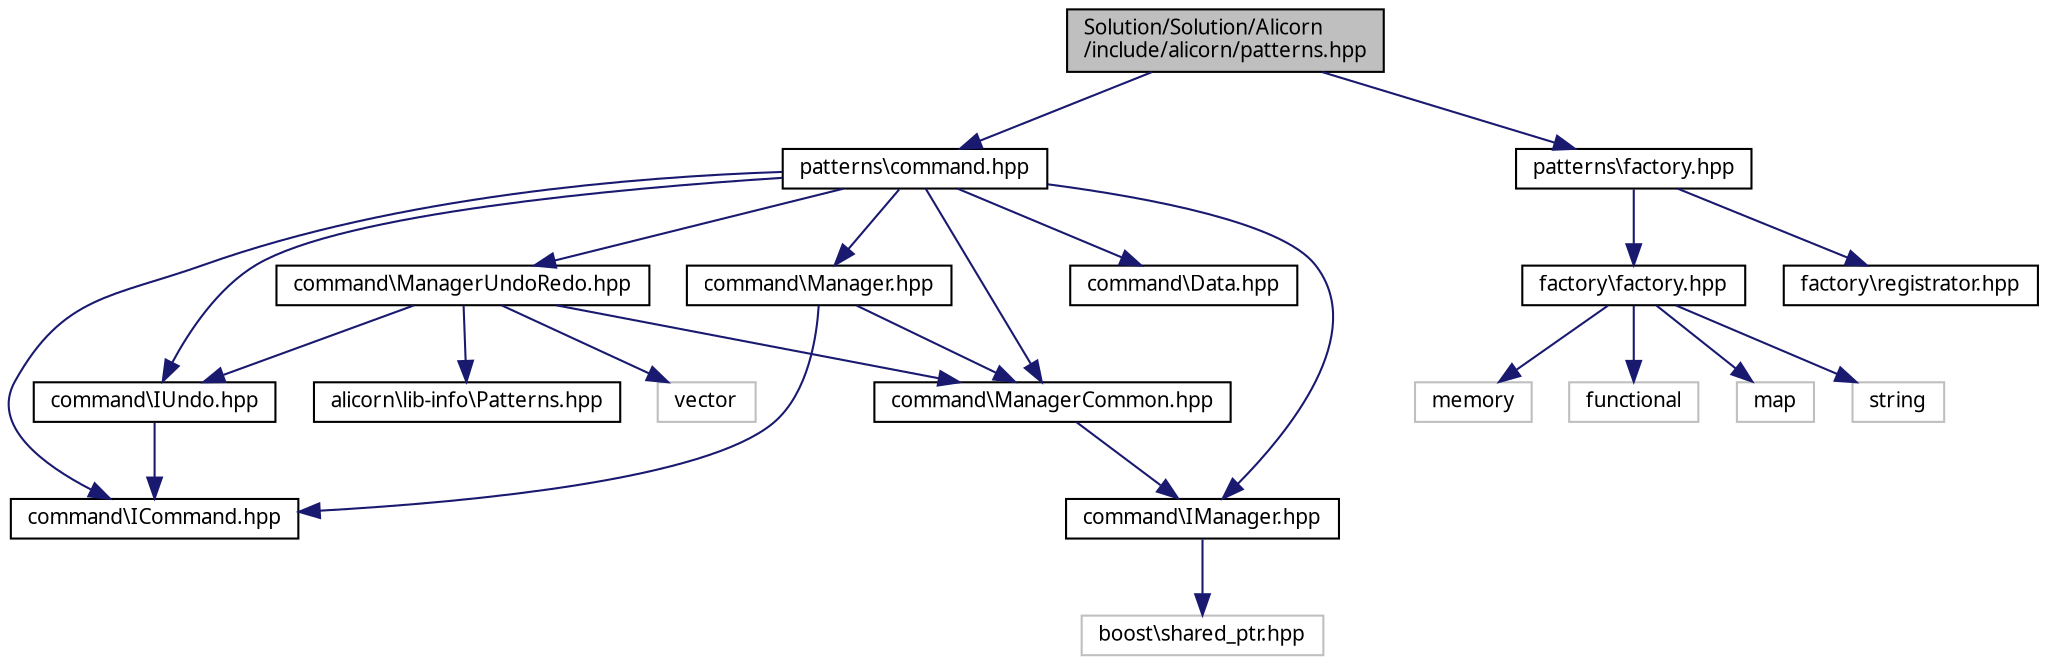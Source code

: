 digraph "Solution/Solution/Alicorn/include/alicorn/patterns.hpp"
{
 // INTERACTIVE_SVG=YES
  edge [fontname="Verdana",fontsize="10",labelfontname="Verdana",labelfontsize="10"];
  node [fontname="Verdana",fontsize="10",shape=record];
  Node1 [label="Solution/Solution/Alicorn\l/include/alicorn/patterns.hpp",height=0.2,width=0.4,color="black", fillcolor="grey75", style="filled", fontcolor="black"];
  Node1 -> Node2 [color="midnightblue",fontsize="10",style="solid",fontname="Verdana"];
  Node2 [label="patterns\\command.hpp",height=0.2,width=0.4,color="black", fillcolor="white", style="filled",URL="$a00372_source.html"];
  Node2 -> Node3 [color="midnightblue",fontsize="10",style="solid",fontname="Verdana"];
  Node3 [label="command\\ICommand.hpp",height=0.2,width=0.4,color="black", fillcolor="white", style="filled",URL="$a00374_source.html"];
  Node2 -> Node4 [color="midnightblue",fontsize="10",style="solid",fontname="Verdana"];
  Node4 [label="command\\IUndo.hpp",height=0.2,width=0.4,color="black", fillcolor="white", style="filled",URL="$a00376_source.html"];
  Node4 -> Node3 [color="midnightblue",fontsize="10",style="solid",fontname="Verdana"];
  Node2 -> Node5 [color="midnightblue",fontsize="10",style="solid",fontname="Verdana"];
  Node5 [label="command\\Data.hpp",height=0.2,width=0.4,color="black", fillcolor="white", style="filled",URL="$a00373_source.html"];
  Node2 -> Node6 [color="midnightblue",fontsize="10",style="solid",fontname="Verdana"];
  Node6 [label="command\\IManager.hpp",height=0.2,width=0.4,color="black", fillcolor="white", style="filled",URL="$a00375_source.html"];
  Node6 -> Node7 [color="midnightblue",fontsize="10",style="solid",fontname="Verdana"];
  Node7 [label="boost\\shared_ptr.hpp",height=0.2,width=0.4,color="grey75", fillcolor="white", style="filled"];
  Node2 -> Node8 [color="midnightblue",fontsize="10",style="solid",fontname="Verdana"];
  Node8 [label="command\\ManagerCommon.hpp",height=0.2,width=0.4,color="black", fillcolor="white", style="filled",URL="$a00378_source.html"];
  Node8 -> Node6 [color="midnightblue",fontsize="10",style="solid",fontname="Verdana"];
  Node2 -> Node9 [color="midnightblue",fontsize="10",style="solid",fontname="Verdana"];
  Node9 [label="command\\Manager.hpp",height=0.2,width=0.4,color="black", fillcolor="white", style="filled",URL="$a00377_source.html"];
  Node9 -> Node8 [color="midnightblue",fontsize="10",style="solid",fontname="Verdana"];
  Node9 -> Node3 [color="midnightblue",fontsize="10",style="solid",fontname="Verdana"];
  Node2 -> Node10 [color="midnightblue",fontsize="10",style="solid",fontname="Verdana"];
  Node10 [label="command\\ManagerUndoRedo.hpp",height=0.2,width=0.4,color="black", fillcolor="white", style="filled",URL="$a00381_source.html"];
  Node10 -> Node11 [color="midnightblue",fontsize="10",style="solid",fontname="Verdana"];
  Node11 [label="vector",height=0.2,width=0.4,color="grey75", fillcolor="white", style="filled"];
  Node10 -> Node12 [color="midnightblue",fontsize="10",style="solid",fontname="Verdana"];
  Node12 [label="alicorn\\lib-info\\Patterns.hpp",height=0.2,width=0.4,color="black", fillcolor="white", style="filled",URL="$a00324_source.html"];
  Node10 -> Node8 [color="midnightblue",fontsize="10",style="solid",fontname="Verdana"];
  Node10 -> Node4 [color="midnightblue",fontsize="10",style="solid",fontname="Verdana"];
  Node1 -> Node13 [color="midnightblue",fontsize="10",style="solid",fontname="Verdana"];
  Node13 [label="patterns\\factory.hpp",height=0.2,width=0.4,color="black", fillcolor="white", style="filled",URL="$a00383_source.html"];
  Node13 -> Node14 [color="midnightblue",fontsize="10",style="solid",fontname="Verdana"];
  Node14 [label="factory\\factory.hpp",height=0.2,width=0.4,color="black", fillcolor="white", style="filled",URL="$a00382_source.html"];
  Node14 -> Node15 [color="midnightblue",fontsize="10",style="solid",fontname="Verdana"];
  Node15 [label="map",height=0.2,width=0.4,color="grey75", fillcolor="white", style="filled"];
  Node14 -> Node16 [color="midnightblue",fontsize="10",style="solid",fontname="Verdana"];
  Node16 [label="string",height=0.2,width=0.4,color="grey75", fillcolor="white", style="filled"];
  Node14 -> Node17 [color="midnightblue",fontsize="10",style="solid",fontname="Verdana"];
  Node17 [label="memory",height=0.2,width=0.4,color="grey75", fillcolor="white", style="filled"];
  Node14 -> Node18 [color="midnightblue",fontsize="10",style="solid",fontname="Verdana"];
  Node18 [label="functional",height=0.2,width=0.4,color="grey75", fillcolor="white", style="filled"];
  Node13 -> Node19 [color="midnightblue",fontsize="10",style="solid",fontname="Verdana"];
  Node19 [label="factory\\registrator.hpp",height=0.2,width=0.4,color="black", fillcolor="white", style="filled",URL="$a00385_source.html"];
}
